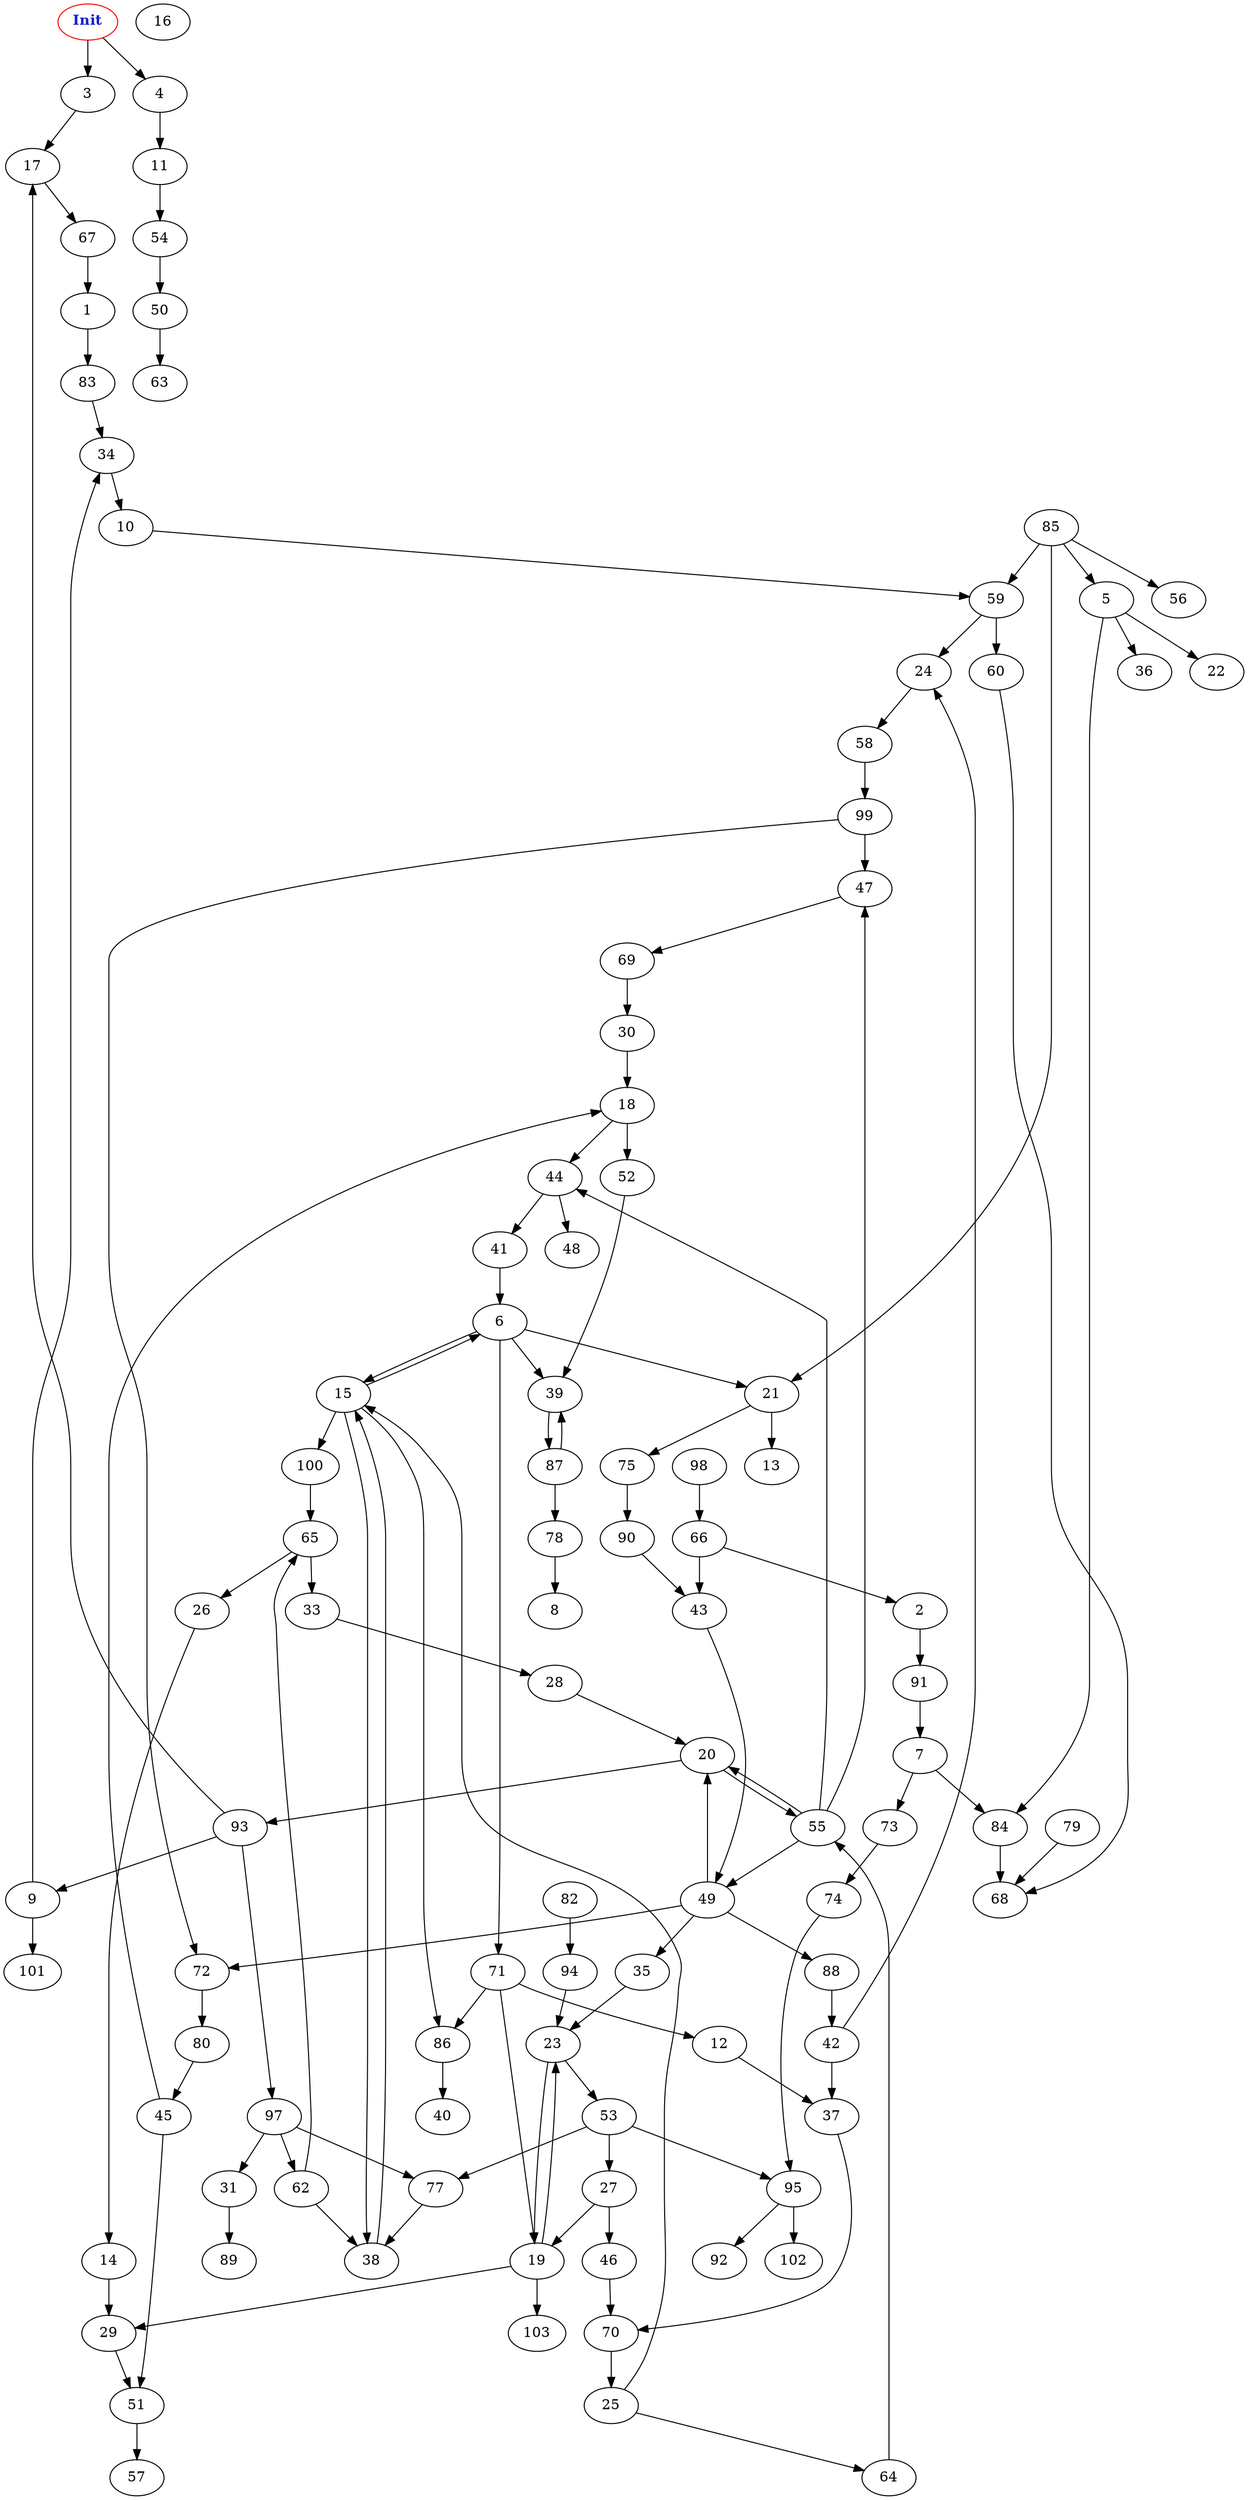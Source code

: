 digraph "Perturbed Net Graph with 99 nodes" {
edge ["class"="link-class"]
"0" ["color"="red","label"=<<b>Init</b>>,"fontcolor"="#1020d0"]
"16"
"5" -> "84" ["weight"="1.0"]
"5" -> "22" ["weight"="4.0"]
"5" -> "36" ["weight"="3.0"]
"84" -> "68" ["weight"="9.0"]
"77" -> "38" ["weight"="4.0"]
"38" -> "15" ["weight"="1.0"]
"15" -> "38" ["weight"="1.0"]
"15" -> "86" ["weight"="1.0"]
"15" -> "100" ["weight"="6.0"]
"15" -> "6" ["weight"="1.0"]
"86" -> "40" ["weight"="7.0"]
"100" -> "65" ["weight"="4.0"]
"6" -> "15" ["weight"="1.0"]
"6" -> "39" ["weight"="2.0"]
"6" -> "71" ["weight"="6.0"]
"6" -> "21" ["weight"="7.0"]
"39" -> "87" ["weight"="5.0"]
"71" -> "86" ["weight"="2.0"]
"71" -> "12" ["weight"="5.0"]
"71" -> "19" ["weight"="7.0"]
"21" -> "13" ["weight"="8.0"]
"21" -> "75" ["weight"="6.0"]
"69" -> "30" ["weight"="8.0"]
"30" -> "18" ["weight"="6.0"]
"18" -> "52" ["weight"="8.0"]
"18" -> "44" ["weight"="1.0"]
"52" -> "39" ["weight"="7.0"]
"44" -> "41" ["weight"="5.0"]
"44" -> "48" ["weight"="1.0"]
"0" -> "3" ["weight"="5.0"]
"0" -> "4" ["weight"="2.0"]
"3" -> "17" ["weight"="1.0"]
"4" -> "11" ["weight"="8.0"]
"88" -> "42" ["weight"="5.0"]
"42" -> "24" ["weight"="5.0"]
"42" -> "37" ["weight"="2.0"]
"24" -> "58" ["weight"="1.0"]
"58" -> "99" ["weight"="4.0"]
"37" -> "70" ["weight"="2.0"]
"70" -> "25" ["weight"="4.0"]
"10" -> "59" ["weight"="3.0"]
"59" -> "24" ["weight"="8.0"]
"59" -> "60" ["weight"="7.0"]
"25" -> "15" ["weight"="1.0"]
"25" -> "64" ["weight"="1.0"]
"64" -> "55" ["weight"="6.0"]
"87" -> "39" ["weight"="5.0"]
"87" -> "78" ["weight"="8.0"]
"14" -> "29" ["weight"="8.0"]
"29" -> "51" ["weight"="7.0"]
"20" -> "55" ["weight"="4.0"]
"20" -> "93" ["weight"="2.0"]
"55" -> "47" ["weight"="6.0"]
"55" -> "49" ["weight"="5.0"]
"55" -> "20" ["weight"="6.0"]
"55" -> "44" ["weight"="7.0"]
"93" -> "9" ["weight"="1.0"]
"93" -> "17" ["weight"="4.0"]
"93" -> "97" ["weight"="1.0"]
"46" -> "70" ["weight"="1.0"]
"9" -> "101" ["weight"="2.0"]
"9" -> "34" ["weight"="4.0"]
"34" -> "10" ["weight"="5.0"]
"17" -> "67" ["weight"="2.0"]
"67" -> "1" ["weight"="8.0"]
"97" -> "31" ["weight"="3.0"]
"97" -> "77" ["weight"="5.0"]
"97" -> "62" ["weight"="9.0"]
"78" -> "8" ["weight"="8.0"]
"51" -> "57" ["weight"="8.0"]
"1" -> "83" ["weight"="1.0"]
"83" -> "34" ["weight"="1.0"]
"74" -> "95" ["weight"="2.0"]
"95" -> "102" ["weight"="7.0"]
"95" -> "92" ["weight"="1.0"]
"60" -> "68" ["weight"="5.0"]
"85" -> "56" ["weight"="1.0"]
"85" -> "5" ["weight"="8.0"]
"85" -> "59" ["weight"="5.0"]
"85" -> "21" ["weight"="7.0"]
"75" -> "90" ["weight"="8.0"]
"33" -> "28" ["weight"="6.0"]
"28" -> "20" ["weight"="1.0"]
"65" -> "26" ["weight"="7.0"]
"65" -> "33" ["weight"="5.0"]
"26" -> "14" ["weight"="5.0"]
"31" -> "89" ["weight"="7.0"]
"62" -> "65" ["weight"="1.0"]
"62" -> "38" ["weight"="5.0"]
"53" -> "95" ["weight"="3.0"]
"53" -> "77" ["weight"="5.0"]
"53" -> "27" ["weight"="3.0"]
"27" -> "46" ["weight"="7.0"]
"27" -> "19" ["weight"="3.0"]
"19" -> "23" ["weight"="8.0"]
"19" -> "103" ["weight"="9.0"]
"19" -> "29" ["weight"="4.0"]
"23" -> "53" ["weight"="2.0"]
"23" -> "19" ["weight"="7.0"]
"41" -> "6" ["weight"="7.0"]
"73" -> "74" ["weight"="8.0"]
"2" -> "91" ["weight"="4.0"]
"91" -> "7" ["weight"="4.0"]
"45" -> "18" ["weight"="6.0"]
"45" -> "51" ["weight"="7.0"]
"47" -> "69" ["weight"="1.0"]
"49" -> "72" ["weight"="5.0"]
"49" -> "20" ["weight"="9.0"]
"49" -> "88" ["weight"="8.0"]
"49" -> "35" ["weight"="9.0"]
"72" -> "80" ["weight"="7.0"]
"35" -> "23" ["weight"="8.0"]
"12" -> "37" ["weight"="3.0"]
"54" -> "50" ["weight"="6.0"]
"50" -> "63" ["weight"="7.0"]
"7" -> "84" ["weight"="6.0"]
"7" -> "73" ["weight"="8.0"]
"98" -> "66" ["weight"="1.0"]
"66" -> "2" ["weight"="1.0"]
"66" -> "43" ["weight"="9.0"]
"43" -> "49" ["weight"="2.0"]
"80" -> "45" ["weight"="6.0"]
"11" -> "54" ["weight"="9.0"]
"99" -> "72" ["weight"="3.0"]
"99" -> "47" ["weight"="6.0"]
"90" -> "43" ["weight"="8.0"]
"82" -> "94" ["weight"="5.0"]
"94" -> "23" ["weight"="4.0"]
"79" -> "68" ["weight"="3.0"]
}